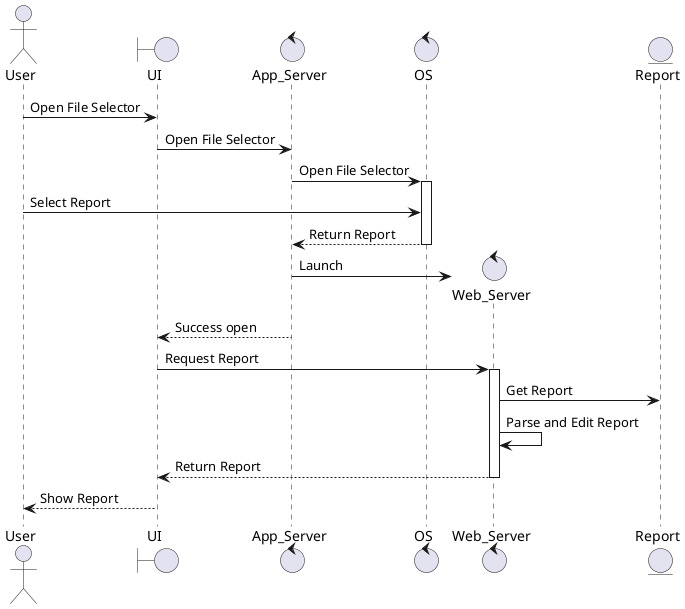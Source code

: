 @startuml OpenReportFlowChart

actor User
boundary UI
control App_Server
control OS
control Web_Server
entity Report

User -> UI: Open File Selector
UI -> App_Server: Open File Selector
App_Server -> OS: Open File Selector
activate OS
User -> OS: Select Report
OS --> App_Server: Return Report
deactivate OS
App_Server -> Web_Server**: Launch
App_Server --> UI: Success open
UI -> Web_Server: Request Report
activate Web_Server
Web_Server -> Report: Get Report
Web_Server -> Web_Server: Parse and Edit Report
Web_Server --> UI: Return Report
deactivate Web_Server
UI --> User: Show Report

@enduml
